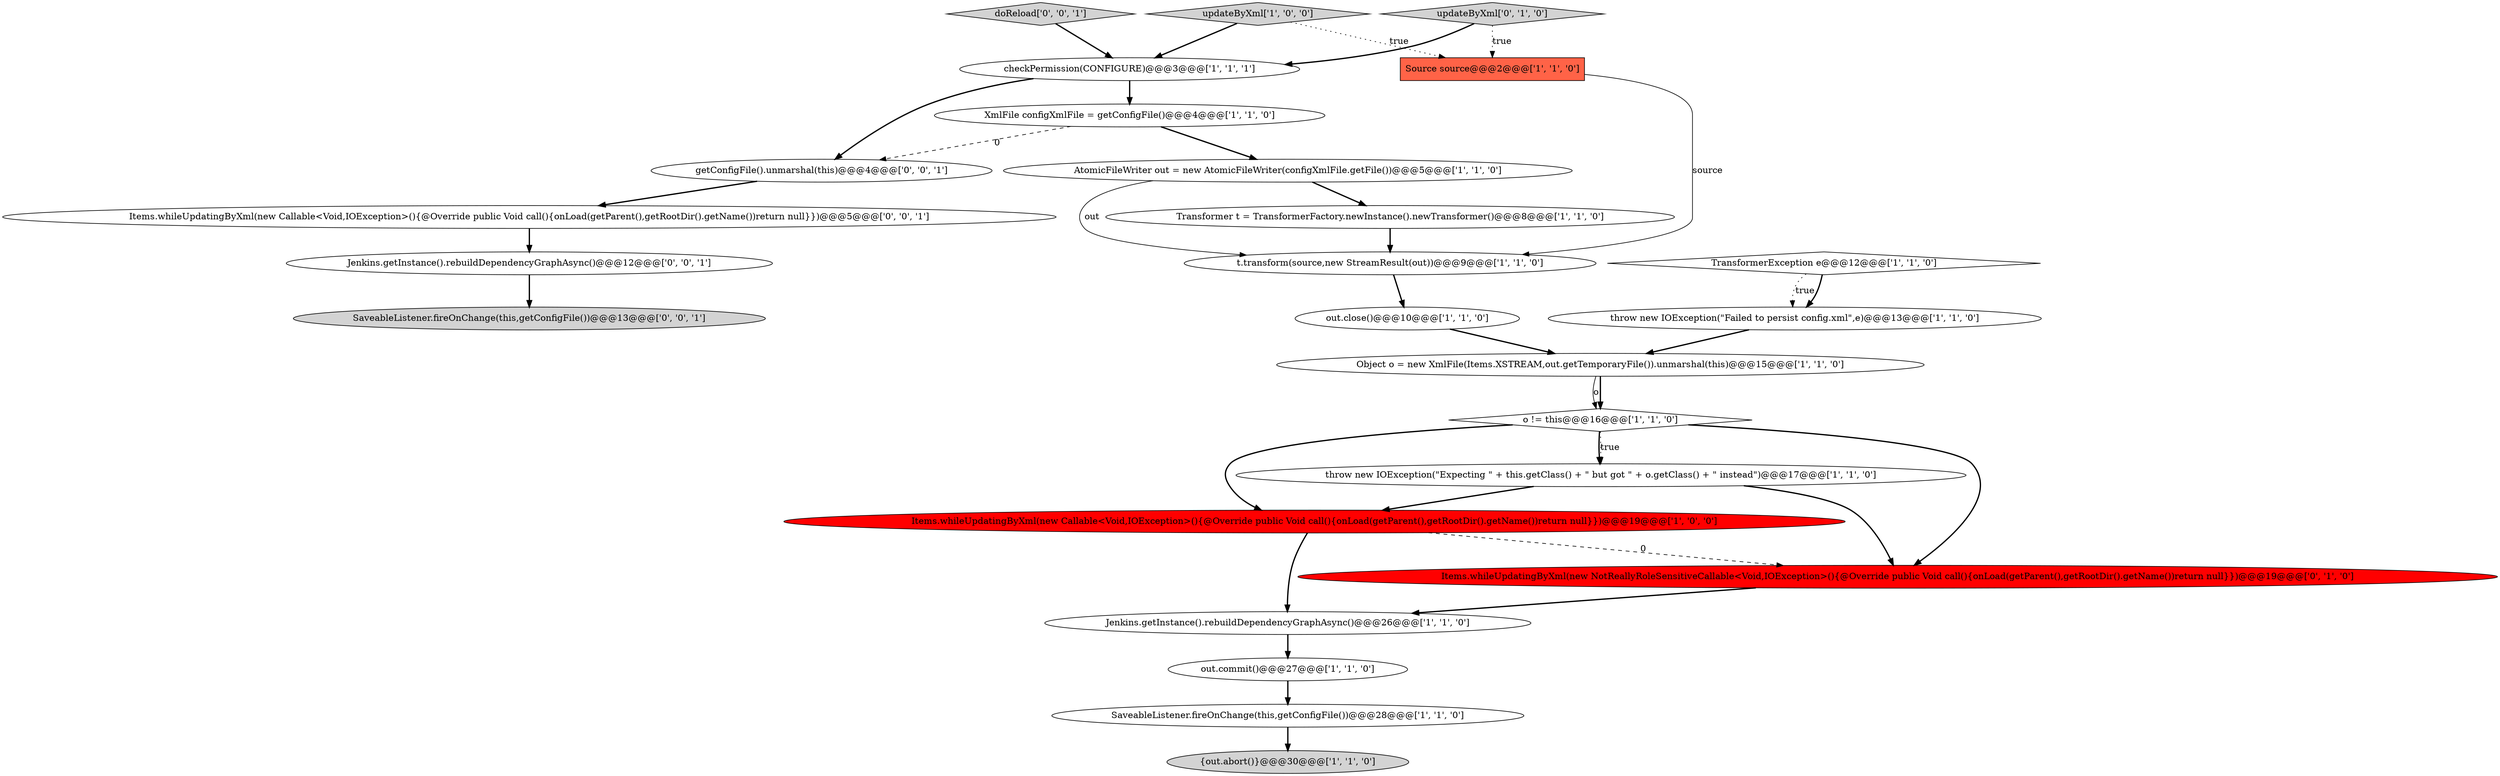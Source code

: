 digraph {
20 [style = filled, label = "Jenkins.getInstance().rebuildDependencyGraphAsync()@@@12@@@['0', '0', '1']", fillcolor = white, shape = ellipse image = "AAA0AAABBB3BBB"];
22 [style = filled, label = "doReload['0', '0', '1']", fillcolor = lightgray, shape = diamond image = "AAA0AAABBB3BBB"];
9 [style = filled, label = "updateByXml['1', '0', '0']", fillcolor = lightgray, shape = diamond image = "AAA0AAABBB1BBB"];
17 [style = filled, label = "AtomicFileWriter out = new AtomicFileWriter(configXmlFile.getFile())@@@5@@@['1', '1', '0']", fillcolor = white, shape = ellipse image = "AAA0AAABBB1BBB"];
7 [style = filled, label = "o != this@@@16@@@['1', '1', '0']", fillcolor = white, shape = diamond image = "AAA0AAABBB1BBB"];
4 [style = filled, label = "Object o = new XmlFile(Items.XSTREAM,out.getTemporaryFile()).unmarshal(this)@@@15@@@['1', '1', '0']", fillcolor = white, shape = ellipse image = "AAA0AAABBB1BBB"];
15 [style = filled, label = "t.transform(source,new StreamResult(out))@@@9@@@['1', '1', '0']", fillcolor = white, shape = ellipse image = "AAA0AAABBB1BBB"];
21 [style = filled, label = "SaveableListener.fireOnChange(this,getConfigFile())@@@13@@@['0', '0', '1']", fillcolor = lightgray, shape = ellipse image = "AAA0AAABBB3BBB"];
23 [style = filled, label = "getConfigFile().unmarshal(this)@@@4@@@['0', '0', '1']", fillcolor = white, shape = ellipse image = "AAA0AAABBB3BBB"];
13 [style = filled, label = "XmlFile configXmlFile = getConfigFile()@@@4@@@['1', '1', '0']", fillcolor = white, shape = ellipse image = "AAA0AAABBB1BBB"];
14 [style = filled, label = "Transformer t = TransformerFactory.newInstance().newTransformer()@@@8@@@['1', '1', '0']", fillcolor = white, shape = ellipse image = "AAA0AAABBB1BBB"];
2 [style = filled, label = "TransformerException e@@@12@@@['1', '1', '0']", fillcolor = white, shape = diamond image = "AAA0AAABBB1BBB"];
5 [style = filled, label = "out.close()@@@10@@@['1', '1', '0']", fillcolor = white, shape = ellipse image = "AAA0AAABBB1BBB"];
10 [style = filled, label = "Items.whileUpdatingByXml(new Callable<Void,IOException>(){@Override public Void call(){onLoad(getParent(),getRootDir().getName())return null}})@@@19@@@['1', '0', '0']", fillcolor = red, shape = ellipse image = "AAA1AAABBB1BBB"];
19 [style = filled, label = "updateByXml['0', '1', '0']", fillcolor = lightgray, shape = diamond image = "AAA0AAABBB2BBB"];
16 [style = filled, label = "throw new IOException(\"Failed to persist config.xml\",e)@@@13@@@['1', '1', '0']", fillcolor = white, shape = ellipse image = "AAA0AAABBB1BBB"];
6 [style = filled, label = "{out.abort()}@@@30@@@['1', '1', '0']", fillcolor = lightgray, shape = ellipse image = "AAA0AAABBB1BBB"];
1 [style = filled, label = "Jenkins.getInstance().rebuildDependencyGraphAsync()@@@26@@@['1', '1', '0']", fillcolor = white, shape = ellipse image = "AAA0AAABBB1BBB"];
12 [style = filled, label = "Source source@@@2@@@['1', '1', '0']", fillcolor = tomato, shape = box image = "AAA0AAABBB1BBB"];
3 [style = filled, label = "throw new IOException(\"Expecting \" + this.getClass() + \" but got \" + o.getClass() + \" instead\")@@@17@@@['1', '1', '0']", fillcolor = white, shape = ellipse image = "AAA0AAABBB1BBB"];
8 [style = filled, label = "SaveableListener.fireOnChange(this,getConfigFile())@@@28@@@['1', '1', '0']", fillcolor = white, shape = ellipse image = "AAA0AAABBB1BBB"];
24 [style = filled, label = "Items.whileUpdatingByXml(new Callable<Void,IOException>(){@Override public Void call(){onLoad(getParent(),getRootDir().getName())return null}})@@@5@@@['0', '0', '1']", fillcolor = white, shape = ellipse image = "AAA0AAABBB3BBB"];
0 [style = filled, label = "checkPermission(CONFIGURE)@@@3@@@['1', '1', '1']", fillcolor = white, shape = ellipse image = "AAA0AAABBB1BBB"];
11 [style = filled, label = "out.commit()@@@27@@@['1', '1', '0']", fillcolor = white, shape = ellipse image = "AAA0AAABBB1BBB"];
18 [style = filled, label = "Items.whileUpdatingByXml(new NotReallyRoleSensitiveCallable<Void,IOException>(){@Override public Void call(){onLoad(getParent(),getRootDir().getName())return null}})@@@19@@@['0', '1', '0']", fillcolor = red, shape = ellipse image = "AAA1AAABBB2BBB"];
9->12 [style = dotted, label="true"];
9->0 [style = bold, label=""];
0->13 [style = bold, label=""];
7->10 [style = bold, label=""];
4->7 [style = solid, label="o"];
19->12 [style = dotted, label="true"];
8->6 [style = bold, label=""];
13->23 [style = dashed, label="0"];
7->3 [style = bold, label=""];
4->7 [style = bold, label=""];
15->5 [style = bold, label=""];
1->11 [style = bold, label=""];
19->0 [style = bold, label=""];
3->18 [style = bold, label=""];
24->20 [style = bold, label=""];
20->21 [style = bold, label=""];
3->10 [style = bold, label=""];
13->17 [style = bold, label=""];
23->24 [style = bold, label=""];
0->23 [style = bold, label=""];
22->0 [style = bold, label=""];
12->15 [style = solid, label="source"];
18->1 [style = bold, label=""];
17->14 [style = bold, label=""];
7->3 [style = dotted, label="true"];
5->4 [style = bold, label=""];
7->18 [style = bold, label=""];
11->8 [style = bold, label=""];
17->15 [style = solid, label="out"];
14->15 [style = bold, label=""];
16->4 [style = bold, label=""];
10->1 [style = bold, label=""];
10->18 [style = dashed, label="0"];
2->16 [style = dotted, label="true"];
2->16 [style = bold, label=""];
}
